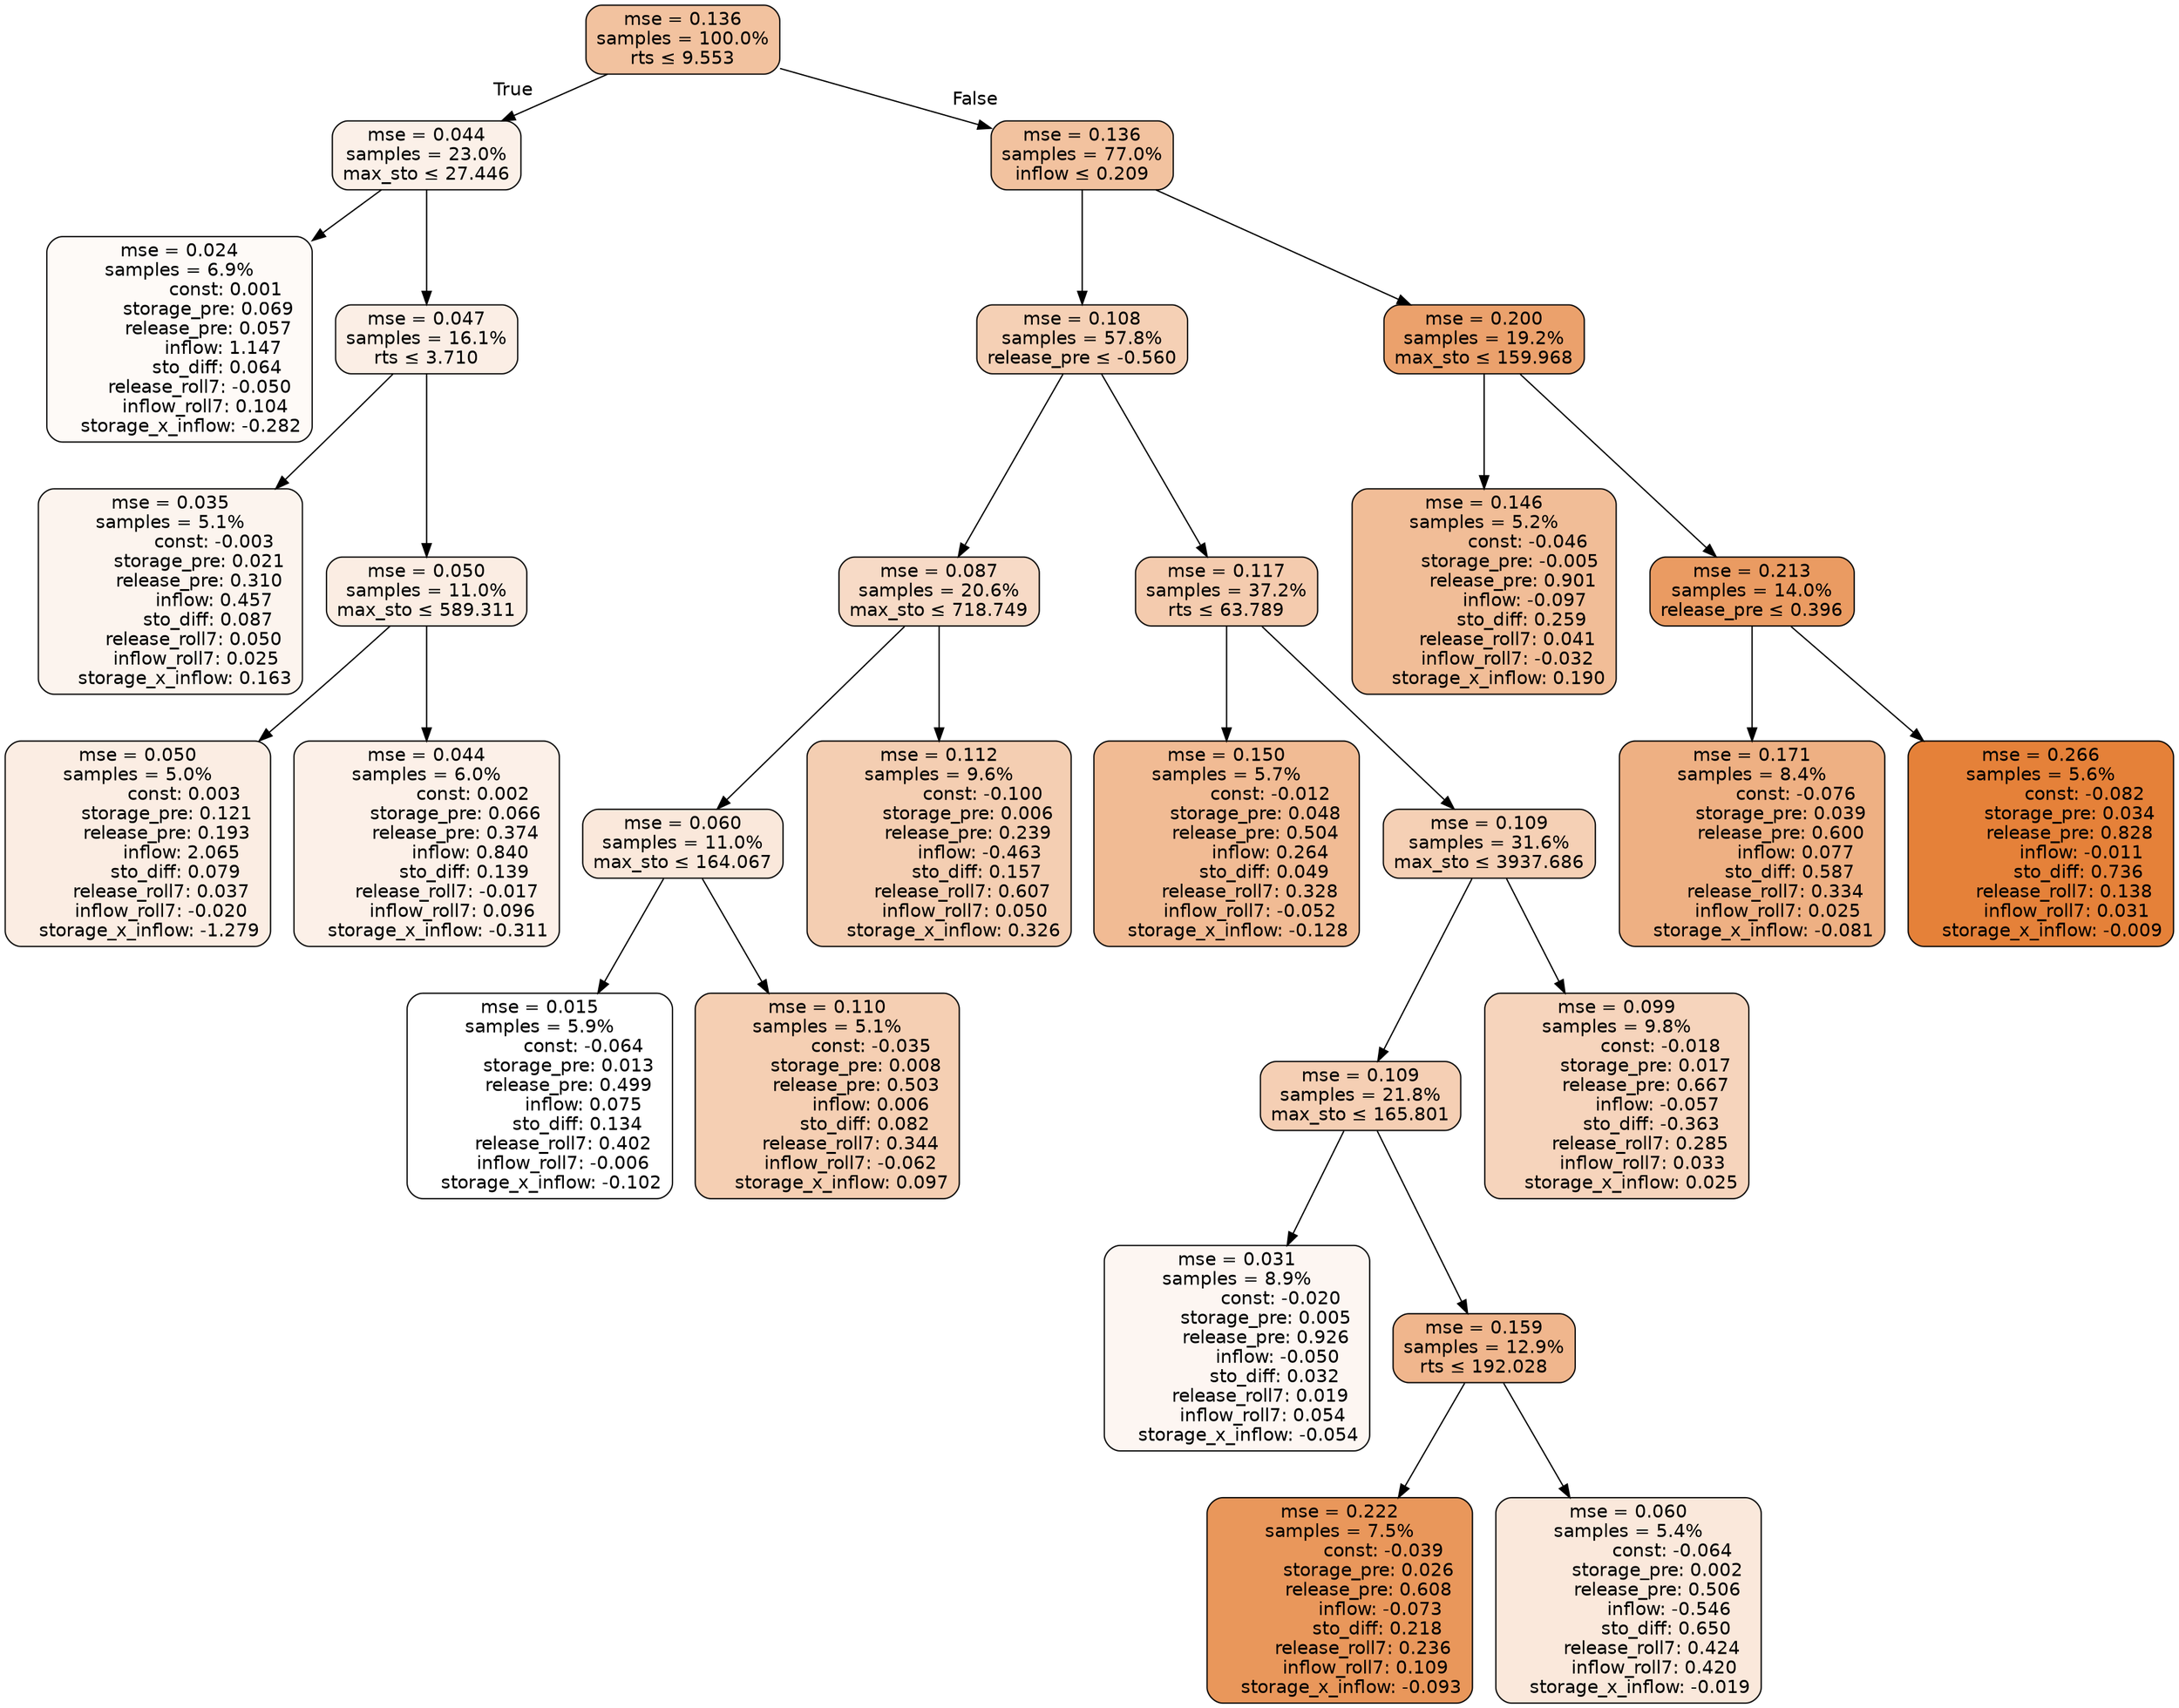 digraph tree {
bgcolor="transparent"
node [shape=rectangle, style="filled, rounded", color="black", fontname=helvetica] ;
edge [fontname=helvetica] ;
	"0" [label="mse = 0.136
samples = 100.0%
rts &le; 9.553", fillcolor="#f2c29f"]
	"1" [label="mse = 0.044
samples = 23.0%
max_sto &le; 27.446", fillcolor="#fbf0e8"]
	"2" [label="mse = 0.024
samples = 6.9%
                const: 0.001
          storage_pre: 0.069
          release_pre: 0.057
               inflow: 1.147
             sto_diff: 0.064
       release_roll7: -0.050
         inflow_roll7: 0.104
    storage_x_inflow: -0.282", fillcolor="#fefaf7"]
	"3" [label="mse = 0.047
samples = 16.1%
rts &le; 3.710", fillcolor="#fbeee5"]
	"4" [label="mse = 0.035
samples = 5.1%
               const: -0.003
          storage_pre: 0.021
          release_pre: 0.310
               inflow: 0.457
             sto_diff: 0.087
        release_roll7: 0.050
         inflow_roll7: 0.025
     storage_x_inflow: 0.163", fillcolor="#fcf4ee"]
	"5" [label="mse = 0.050
samples = 11.0%
max_sto &le; 589.311", fillcolor="#fbede3"]
	"6" [label="mse = 0.050
samples = 5.0%
                const: 0.003
          storage_pre: 0.121
          release_pre: 0.193
               inflow: 2.065
             sto_diff: 0.079
        release_roll7: 0.037
        inflow_roll7: -0.020
    storage_x_inflow: -1.279", fillcolor="#fbede3"]
	"7" [label="mse = 0.044
samples = 6.0%
                const: 0.002
          storage_pre: 0.066
          release_pre: 0.374
               inflow: 0.840
             sto_diff: 0.139
       release_roll7: -0.017
         inflow_roll7: 0.096
    storage_x_inflow: -0.311", fillcolor="#fcf0e8"]
	"8" [label="mse = 0.136
samples = 77.0%
inflow &le; 0.209", fillcolor="#f2c29f"]
	"9" [label="mse = 0.108
samples = 57.8%
release_pre &le; -0.560", fillcolor="#f5d0b5"]
	"10" [label="mse = 0.087
samples = 20.6%
max_sto &le; 718.749", fillcolor="#f7dac6"]
	"11" [label="mse = 0.060
samples = 11.0%
max_sto &le; 164.067", fillcolor="#fae8db"]
	"12" [label="mse = 0.015
samples = 5.9%
               const: -0.064
          storage_pre: 0.013
          release_pre: 0.499
               inflow: 0.075
             sto_diff: 0.134
        release_roll7: 0.402
        inflow_roll7: -0.006
    storage_x_inflow: -0.102", fillcolor="#ffffff"]
	"13" [label="mse = 0.110
samples = 5.1%
               const: -0.035
          storage_pre: 0.008
          release_pre: 0.503
               inflow: 0.006
             sto_diff: 0.082
        release_roll7: 0.344
        inflow_roll7: -0.062
     storage_x_inflow: 0.097", fillcolor="#f5cfb3"]
	"14" [label="mse = 0.112
samples = 9.6%
               const: -0.100
          storage_pre: 0.006
          release_pre: 0.239
              inflow: -0.463
             sto_diff: 0.157
        release_roll7: 0.607
         inflow_roll7: 0.050
     storage_x_inflow: 0.326", fillcolor="#f4ceb2"]
	"15" [label="mse = 0.117
samples = 37.2%
rts &le; 63.789", fillcolor="#f4cbae"]
	"16" [label="mse = 0.150
samples = 5.7%
               const: -0.012
          storage_pre: 0.048
          release_pre: 0.504
               inflow: 0.264
             sto_diff: 0.049
        release_roll7: 0.328
        inflow_roll7: -0.052
    storage_x_inflow: -0.128", fillcolor="#f1bb94"]
	"17" [label="mse = 0.109
samples = 31.6%
max_sto &le; 3937.686", fillcolor="#f5d0b5"]
	"18" [label="mse = 0.109
samples = 21.8%
max_sto &le; 165.801", fillcolor="#f5cfb4"]
	"19" [label="mse = 0.031
samples = 8.9%
               const: -0.020
          storage_pre: 0.005
          release_pre: 0.926
              inflow: -0.050
             sto_diff: 0.032
        release_roll7: 0.019
         inflow_roll7: 0.054
    storage_x_inflow: -0.054", fillcolor="#fdf6f2"]
	"20" [label="mse = 0.159
samples = 12.9%
rts &le; 192.028", fillcolor="#f0b68d"]
	"21" [label="mse = 0.222
samples = 7.5%
               const: -0.039
          storage_pre: 0.026
          release_pre: 0.608
              inflow: -0.073
             sto_diff: 0.218
        release_roll7: 0.236
         inflow_roll7: 0.109
    storage_x_inflow: -0.093", fillcolor="#e9975b"]
	"22" [label="mse = 0.060
samples = 5.4%
               const: -0.064
          storage_pre: 0.002
          release_pre: 0.506
              inflow: -0.546
             sto_diff: 0.650
        release_roll7: 0.424
         inflow_roll7: 0.420
    storage_x_inflow: -0.019", fillcolor="#fae8db"]
	"23" [label="mse = 0.099
samples = 9.8%
               const: -0.018
          storage_pre: 0.017
          release_pre: 0.667
              inflow: -0.057
            sto_diff: -0.363
        release_roll7: 0.285
         inflow_roll7: 0.033
     storage_x_inflow: 0.025", fillcolor="#f6d4bc"]
	"24" [label="mse = 0.200
samples = 19.2%
max_sto &le; 159.968", fillcolor="#eba16c"]
	"25" [label="mse = 0.146
samples = 5.2%
               const: -0.046
         storage_pre: -0.005
          release_pre: 0.901
              inflow: -0.097
             sto_diff: 0.259
        release_roll7: 0.041
        inflow_roll7: -0.032
     storage_x_inflow: 0.190", fillcolor="#f1bd97"]
	"26" [label="mse = 0.213
samples = 14.0%
release_pre &le; 0.396", fillcolor="#ea9b62"]
	"27" [label="mse = 0.171
samples = 8.4%
               const: -0.076
          storage_pre: 0.039
          release_pre: 0.600
               inflow: 0.077
             sto_diff: 0.587
        release_roll7: 0.334
         inflow_roll7: 0.025
    storage_x_inflow: -0.081", fillcolor="#eeb083"]
	"28" [label="mse = 0.266
samples = 5.6%
               const: -0.082
          storage_pre: 0.034
          release_pre: 0.828
              inflow: -0.011
             sto_diff: 0.736
        release_roll7: 0.138
         inflow_roll7: 0.031
    storage_x_inflow: -0.009", fillcolor="#e58139"]

	"0" -> "1" [labeldistance=2.5, labelangle=45, headlabel="True"]
	"1" -> "2"
	"1" -> "3"
	"3" -> "4"
	"3" -> "5"
	"5" -> "6"
	"5" -> "7"
	"0" -> "8" [labeldistance=2.5, labelangle=-45, headlabel="False"]
	"8" -> "9"
	"9" -> "10"
	"10" -> "11"
	"11" -> "12"
	"11" -> "13"
	"10" -> "14"
	"9" -> "15"
	"15" -> "16"
	"15" -> "17"
	"17" -> "18"
	"18" -> "19"
	"18" -> "20"
	"20" -> "21"
	"20" -> "22"
	"17" -> "23"
	"8" -> "24"
	"24" -> "25"
	"24" -> "26"
	"26" -> "27"
	"26" -> "28"
}